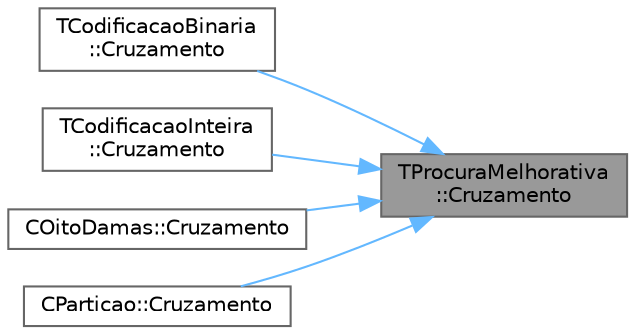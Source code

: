 digraph "TProcuraMelhorativa::Cruzamento"
{
 // LATEX_PDF_SIZE
  bgcolor="transparent";
  edge [fontname=Helvetica,fontsize=10,labelfontname=Helvetica,labelfontsize=10];
  node [fontname=Helvetica,fontsize=10,shape=box,height=0.2,width=0.4];
  rankdir="RL";
  Node1 [id="Node000001",label="TProcuraMelhorativa\l::Cruzamento",height=0.2,width=0.4,color="gray40", fillcolor="grey60", style="filled", fontcolor="black",tooltip=" "];
  Node1 -> Node2 [id="edge5_Node000001_Node000002",dir="back",color="steelblue1",style="solid",tooltip=" "];
  Node2 [id="Node000002",label="TCodificacaoBinaria\l::Cruzamento",height=0.2,width=0.4,color="grey40", fillcolor="white", style="filled",URL="$classTCodificacaoBinaria.html#ac8df002987d87aa7ecaa43e6d833bfdd",tooltip=" "];
  Node1 -> Node3 [id="edge6_Node000001_Node000003",dir="back",color="steelblue1",style="solid",tooltip=" "];
  Node3 [id="Node000003",label="TCodificacaoInteira\l::Cruzamento",height=0.2,width=0.4,color="grey40", fillcolor="white", style="filled",URL="$classTCodificacaoInteira.html#a2f8b171459b12aa418f6e4bed17af74e",tooltip=" "];
  Node1 -> Node4 [id="edge7_Node000001_Node000004",dir="back",color="steelblue1",style="solid",tooltip=" "];
  Node4 [id="Node000004",label="COitoDamas::Cruzamento",height=0.2,width=0.4,color="grey40", fillcolor="white", style="filled",URL="$classCOitoDamas.html#a1d576da54373b82c1eb9c3a34c056079",tooltip=" "];
  Node1 -> Node5 [id="edge8_Node000001_Node000005",dir="back",color="steelblue1",style="solid",tooltip=" "];
  Node5 [id="Node000005",label="CParticao::Cruzamento",height=0.2,width=0.4,color="grey40", fillcolor="white", style="filled",URL="$classCParticao.html#a66758c2a7806b6c11135296959a31ad4",tooltip=" "];
}
